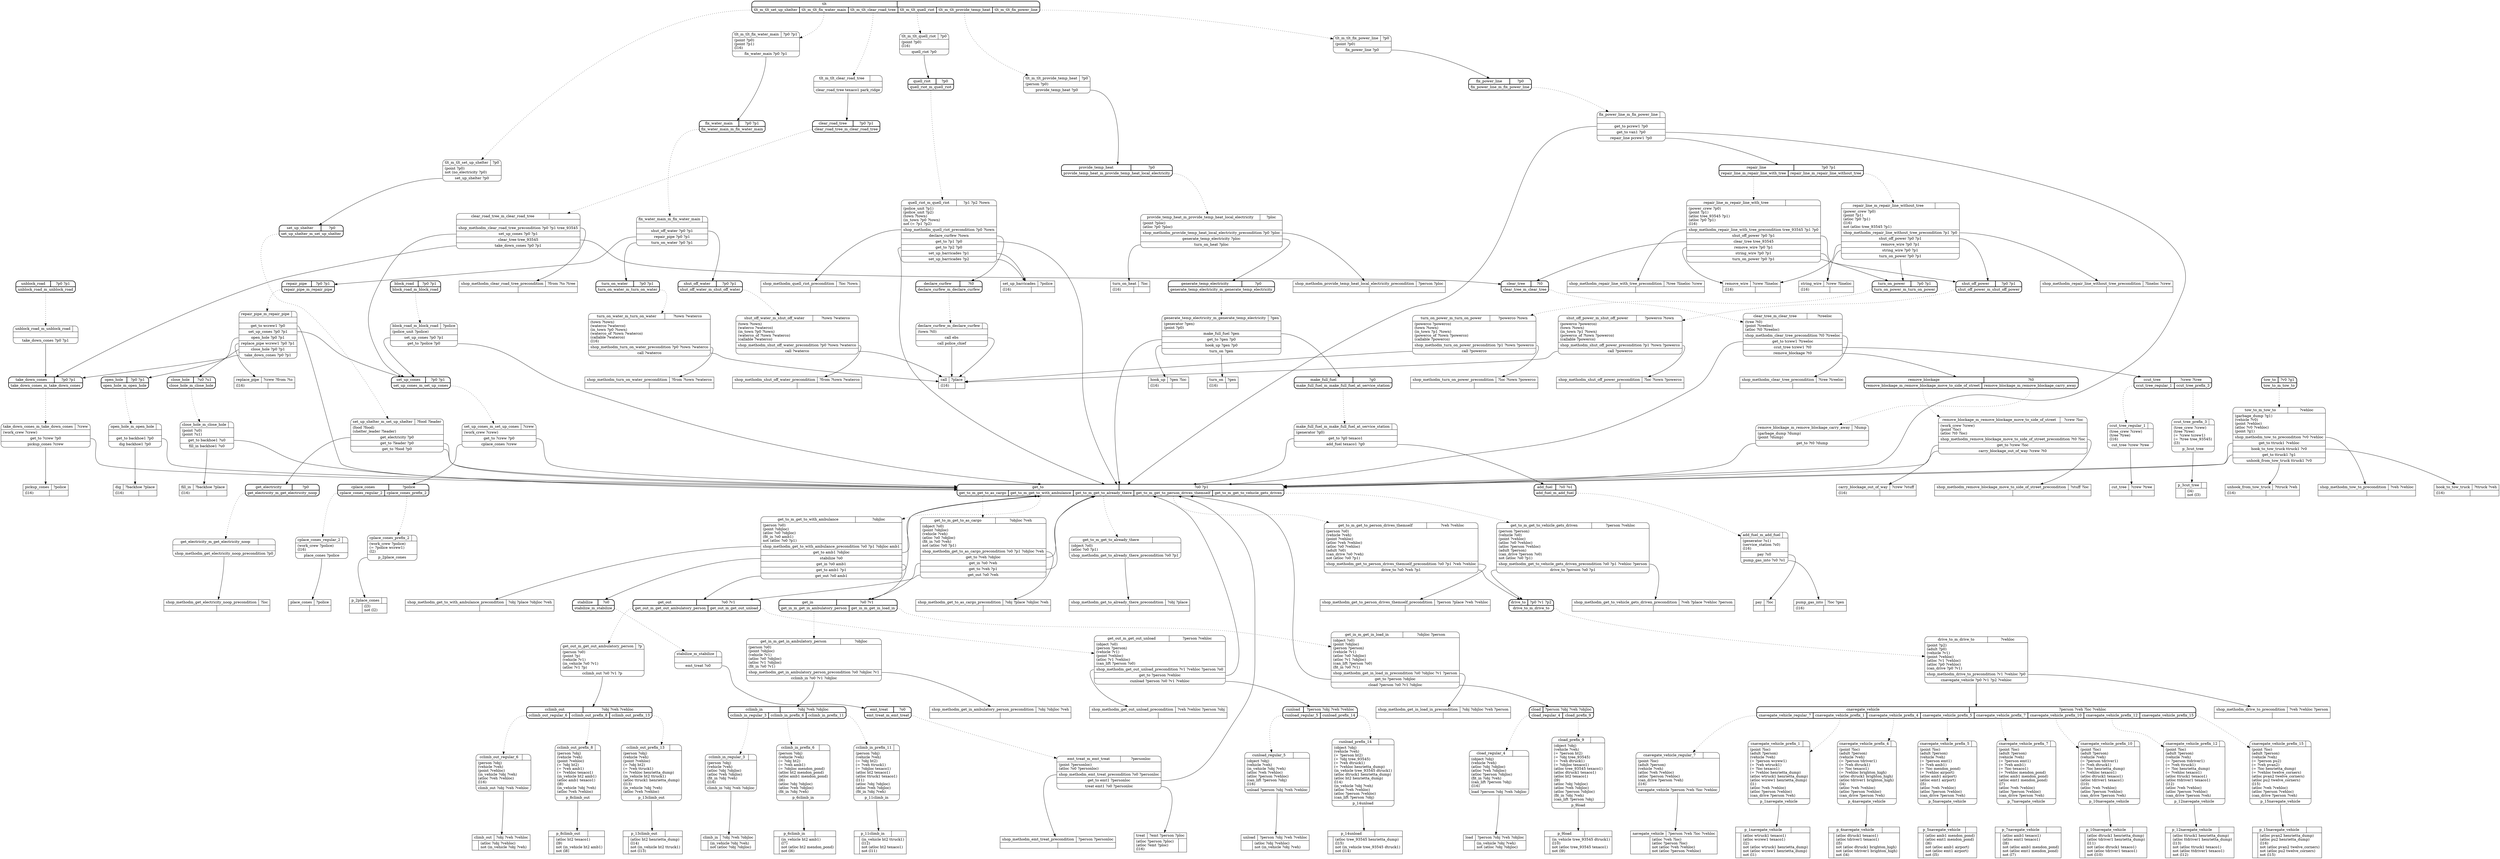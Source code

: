 // Generated by Hype
digraph "somedomain" {
  nodesep=1
  ranksep=1
  // Operators
  node [shape=record]
  "navegate_vehicle" [
    label="{{\N|?person ?veh ?loc ?vehloc}|{|(atloc ?veh ?loc)\l(atloc ?person ?loc)\lnot (atloc ?veh ?vehloc)\lnot (atloc ?person ?vehloc)\l}}"
  ]
  "climb_in" [
    label="{{\N|?obj ?veh ?objloc}|{|(in_vehicle ?obj ?veh)\lnot (atloc ?obj ?objloc)\l}}"
  ]
  "climb_out" [
    label="{{\N|?obj ?veh ?vehloc}|{|(atloc ?obj ?vehloc)\lnot (in_vehicle ?obj ?veh)\l}}"
  ]
  "load" [
    label="{{\N|?person ?obj ?veh ?objloc}|{|(in_vehicle ?obj ?veh)\lnot (atloc ?obj ?objloc)\l}}"
  ]
  "unload" [
    label="{{\N|?person ?obj ?veh ?vehloc}|{|(atloc ?obj ?vehloc)\lnot (in_vehicle ?obj ?veh)\l}}"
  ]
  "treat" [
    label="{{\N|?emt ?person ?ploc}|{(atloc ?person ?ploc)\l(atloc ?emt ?ploc)\l(l16)\l|}}"
  ]
  "call" [
    label="{{\N|?place}|{(l16)\l|}}"
  ]
  "remove_wire" [
    label="{{\N|?crew ?lineloc}|{(l16)\l|}}"
  ]
  "string_wire" [
    label="{{\N|?crew ?lineloc}|{(l16)\l|}}"
  ]
  "carry_blockage_out_of_way" [
    label="{{\N|?crew ?stuff}|{(l16)\l|}}"
  ]
  "cut_tree" [
    label="{{\N|?crew ?tree}|{|}}"
  ]
  "hook_up" [
    label="{{\N|?gen ?loc}|{(l16)\l|}}"
  ]
  "turn_on" [
    label="{{\N|?gen}|{(l16)\l|}}"
  ]
  "pay" [
    label="{{\N|?loc}|{|}}"
  ]
  "pump_gas_into" [
    label="{{\N|?loc ?gen}|{(l16)\l|}}"
  ]
  "turn_on_heat" [
    label="{{\N|?loc}|{(l16)\l|}}"
  ]
  "set_up_barricades" [
    label="{{\N|?police}|{(l16)\l|}}"
  ]
  "place_cones" [
    label="{{\N|?police}|{|}}"
  ]
  "pickup_cones" [
    label="{{\N|?police}|{(l16)\l|}}"
  ]
  "hook_to_tow_truck" [
    label="{{\N|?ttruck ?veh}|{(l16)\l|}}"
  ]
  "unhook_from_tow_truck" [
    label="{{\N|?ttruck ?veh}|{(l16)\l|}}"
  ]
  "dig" [
    label="{{\N|?backhoe ?place}|{(l16)\l|}}"
  ]
  "fill_in" [
    label="{{\N|?backhoe ?place}|{(l16)\l|}}"
  ]
  "replace_pipe" [
    label="{{\N|?crew ?from ?to}|{(l16)\l|}}"
  ]
  "p_1navegate_vehicle" [
    label="{{\N|}|{|(atloc wtruck1 texaco1)\l(atloc wcrew1 texaco1)\l(l2)\lnot (atloc wtruck1 henrietta_dump)\lnot (atloc wcrew1 henrietta_dump)\lnot (l1)\l}}"
  ]
  "p_2place_cones" [
    label="{{\N|}|{|(l3)\lnot (l2)\l}}"
  ]
  "p_3cut_tree" [
    label="{{\N|}|{|(l4)\lnot (l3)\l}}"
  ]
  "p_4navegate_vehicle" [
    label="{{\N|}|{|(atloc dtruck1 texaco1)\l(atloc tdriver1 texaco1)\l(l5)\lnot (atloc dtruck1 brighton_high)\lnot (atloc tdriver1 brighton_high)\lnot (l4)\l}}"
  ]
  "p_5navegate_vehicle" [
    label="{{\N|}|{|(atloc amb1 mendon_pond)\l(atloc emt1 mendon_pond)\l(l6)\lnot (atloc amb1 airport)\lnot (atloc emt1 airport)\lnot (l5)\l}}"
  ]
  "p_6climb_in" [
    label="{{\N|}|{|(in_vehicle ht2 amb1)\l(l7)\lnot (atloc ht2 mendon_pond)\lnot (l6)\l}}"
  ]
  "p_7navegate_vehicle" [
    label="{{\N|}|{|(atloc amb1 texaco1)\l(atloc emt1 texaco1)\l(l8)\lnot (atloc amb1 mendon_pond)\lnot (atloc emt1 mendon_pond)\lnot (l7)\l}}"
  ]
  "p_8climb_out" [
    label="{{\N|}|{|(atloc ht2 texaco1)\l(l9)\lnot (in_vehicle ht2 amb1)\lnot (l8)\l}}"
  ]
  "p_9load" [
    label="{{\N|}|{|(in_vehicle tree_93545 dtruck1)\l(l10)\lnot (atloc tree_93545 texaco1)\lnot (l9)\l}}"
  ]
  "p_10navegate_vehicle" [
    label="{{\N|}|{|(atloc dtruck1 henrietta_dump)\l(atloc tdriver1 henrietta_dump)\l(l11)\lnot (atloc dtruck1 texaco1)\lnot (atloc tdriver1 texaco1)\lnot (l10)\l}}"
  ]
  "p_11climb_in" [
    label="{{\N|}|{|(in_vehicle ht2 ttruck1)\l(l12)\lnot (atloc ht2 texaco1)\lnot (l11)\l}}"
  ]
  "p_12navegate_vehicle" [
    label="{{\N|}|{|(atloc ttruck1 henrietta_dump)\l(atloc ttdriver1 henrietta_dump)\l(l13)\lnot (atloc ttruck1 texaco1)\lnot (atloc ttdriver1 texaco1)\lnot (l12)\l}}"
  ]
  "p_13climb_out" [
    label="{{\N|}|{|(atloc ht2 henrietta_dump)\l(l14)\lnot (in_vehicle ht2 ttruck1)\lnot (l13)\l}}"
  ]
  "p_14unload" [
    label="{{\N|}|{|(atloc tree_93545 henrietta_dump)\l(l15)\lnot (in_vehicle tree_93545 dtruck1)\lnot (l14)\l}}"
  ]
  "p_15navegate_vehicle" [
    label="{{\N|}|{|(atloc pvan2 henrietta_dump)\l(atloc pu2 henrietta_dump)\l(l16)\lnot (atloc pvan2 twelve_corners)\lnot (atloc pu2 twelve_corners)\lnot (l15)\l}}"
  ]
  "shop_methodm_clear_road_tree_precondition" [
    label="{{\N|?from ?to ?tree}|{|}}"
  ]
  "shop_methodm_quell_riot_precondition" [
    label="{{\N|?loc ?town}|{|}}"
  ]
  "shop_methodm_provide_temp_heat_local_electricity_precondition" [
    label="{{\N|?person ?ploc}|{|}}"
  ]
  "shop_methodm_get_electricity_noop_precondition" [
    label="{{\N|?loc}|{|}}"
  ]
  "shop_methodm_tow_to_precondition" [
    label="{{\N|?veh ?vehloc}|{|}}"
  ]
  "shop_methodm_clear_tree_precondition" [
    label="{{\N|?tree ?treeloc}|{|}}"
  ]
  "shop_methodm_remove_blockage_move_to_side_of_street_precondition" [
    label="{{\N|?stuff ?loc}|{|}}"
  ]
  "shop_methodm_repair_line_with_tree_precondition" [
    label="{{\N|?tree ?lineloc ?crew}|{|}}"
  ]
  "shop_methodm_repair_line_without_tree_precondition" [
    label="{{\N|?lineloc ?crew}|{|}}"
  ]
  "shop_methodm_shut_off_power_precondition" [
    label="{{\N|?loc ?town ?powerco}|{|}}"
  ]
  "shop_methodm_turn_on_power_precondition" [
    label="{{\N|?loc ?town ?powerco}|{|}}"
  ]
  "shop_methodm_shut_off_water_precondition" [
    label="{{\N|?from ?town ?waterco}|{|}}"
  ]
  "shop_methodm_turn_on_water_precondition" [
    label="{{\N|?from ?town ?waterco}|{|}}"
  ]
  "shop_methodm_emt_treat_precondition" [
    label="{{\N|?person ?personloc}|{|}}"
  ]
  "shop_methodm_get_to_already_there_precondition" [
    label="{{\N|?obj ?place}|{|}}"
  ]
  "shop_methodm_get_to_person_drives_themself_precondition" [
    label="{{\N|?person ?place ?veh ?vehloc}|{|}}"
  ]
  "shop_methodm_get_to_vehicle_gets_driven_precondition" [
    label="{{\N|?veh ?place ?vehloc ?person}|{|}}"
  ]
  "shop_methodm_get_to_as_cargo_precondition" [
    label="{{\N|?obj ?place ?objloc ?veh}|{|}}"
  ]
  "shop_methodm_get_to_with_ambulance_precondition" [
    label="{{\N|?obj ?place ?objloc ?veh}|{|}}"
  ]
  "shop_methodm_drive_to_precondition" [
    label="{{\N|?veh ?vehloc ?person}|{|}}"
  ]
  "shop_methodm_get_in_ambulatory_person_precondition" [
    label="{{\N|?obj ?objloc ?veh}|{|}}"
  ]
  "shop_methodm_get_in_load_in_precondition" [
    label="{{\N|?obj ?objloc ?veh ?person}|{|}}"
  ]
  "shop_methodm_get_out_unload_precondition" [
    label="{{\N|?veh ?vehloc ?person ?obj}|{|}}"
  ]
  // Methods
  node [shape=Mrecord]
  "tlt" [
    style=bold
    label="{{\N|}|{<0>tlt_m_tlt_set_up_shelter|<1>tlt_m_tlt_fix_water_main|<2>tlt_m_tlt_clear_road_tree|<3>tlt_m_tlt_quell_riot|<4>tlt_m_tlt_provide_temp_heat|<5>tlt_m_tlt_fix_power_line}}"
  ]
  "tlt_m_tlt_set_up_shelter" [
    label="{{\N|?p0}|(point ?p0)\lnot (no_electricity ?p0)\l|<0>set_up_shelter ?p0}"
  ]
  "tlt":0 -> "tlt_m_tlt_set_up_shelter" [style=dotted]
  "tlt_m_tlt_set_up_shelter":0 -> "set_up_shelter"
  "tlt_m_tlt_fix_water_main" [
    label="{{\N|?p0 ?p1}|(point ?p0)\l(point ?p1)\l(l16)\l|<0>fix_water_main ?p0 ?p1}"
  ]
  "tlt":1 -> "tlt_m_tlt_fix_water_main" [style=dotted]
  "tlt_m_tlt_fix_water_main":0 -> "fix_water_main"
  "tlt_m_tlt_clear_road_tree" [
    label="{{\N|}||<0>clear_road_tree texaco1 park_ridge}"
  ]
  "tlt":2 -> "tlt_m_tlt_clear_road_tree" [style=dotted]
  "tlt_m_tlt_clear_road_tree":0 -> "clear_road_tree"
  "tlt_m_tlt_quell_riot" [
    label="{{\N|?p0}|(point ?p0)\l(l16)\l|<0>quell_riot ?p0}"
  ]
  "tlt":3 -> "tlt_m_tlt_quell_riot" [style=dotted]
  "tlt_m_tlt_quell_riot":0 -> "quell_riot"
  "tlt_m_tlt_provide_temp_heat" [
    label="{{\N|?p0}|(person ?p0)\l|<0>provide_temp_heat ?p0}"
  ]
  "tlt":4 -> "tlt_m_tlt_provide_temp_heat" [style=dotted]
  "tlt_m_tlt_provide_temp_heat":0 -> "provide_temp_heat"
  "tlt_m_tlt_fix_power_line" [
    label="{{\N|?p0}|(point ?p0)\l|<0>fix_power_line ?p0}"
  ]
  "tlt":5 -> "tlt_m_tlt_fix_power_line" [style=dotted]
  "tlt_m_tlt_fix_power_line":0 -> "fix_power_line"
  "set_up_shelter" [
    style=bold
    label="{{\N|?p0}|{<0>set_up_shelter_m_set_up_shelter}}"
  ]
  "set_up_shelter_m_set_up_shelter" [
    label="{{\N|?food ?leader}|(food ?food)\l(shelter_leader ?leader)\l|<0>get_electricity ?p0|<1>get_to ?leader ?p0|<2>get_to ?food ?p0}"
  ]
  "set_up_shelter":0 -> "set_up_shelter_m_set_up_shelter" [style=dotted]
  "set_up_shelter_m_set_up_shelter":0 -> "get_electricity"
  "set_up_shelter_m_set_up_shelter":1 -> "get_to"
  "set_up_shelter_m_set_up_shelter":2 -> "get_to"
  "fix_water_main" [
    style=bold
    label="{{\N|?p0 ?p1}|{<0>fix_water_main_m_fix_water_main}}"
  ]
  "fix_water_main_m_fix_water_main" [
    label="{{\N|}||<0>shut_off_water ?p0 ?p1|<1>repair_pipe ?p0 ?p1|<2>turn_on_water ?p0 ?p1}"
  ]
  "fix_water_main":0 -> "fix_water_main_m_fix_water_main" [style=dotted]
  "fix_water_main_m_fix_water_main":0 -> "shut_off_water"
  "fix_water_main_m_fix_water_main":1 -> "repair_pipe"
  "fix_water_main_m_fix_water_main":2 -> "turn_on_water"
  "clear_road_tree" [
    style=bold
    label="{{\N|?p0 ?p1}|{<0>clear_road_tree_m_clear_road_tree}}"
  ]
  "clear_road_tree_m_clear_road_tree" [
    label="{{\N|}||<0>shop_methodm_clear_road_tree_precondition ?p0 ?p1 tree_93545|<1>set_up_cones ?p0 ?p1|<2>clear_tree tree_93545|<3>take_down_cones ?p0 ?p1}"
  ]
  "clear_road_tree":0 -> "clear_road_tree_m_clear_road_tree" [style=dotted]
  "clear_road_tree_m_clear_road_tree":0 -> "shop_methodm_clear_road_tree_precondition"
  "clear_road_tree_m_clear_road_tree":1 -> "set_up_cones"
  "clear_road_tree_m_clear_road_tree":2 -> "clear_tree"
  "clear_road_tree_m_clear_road_tree":3 -> "take_down_cones"
  "quell_riot" [
    style=bold
    label="{{\N|?p0}|{<0>quell_riot_m_quell_riot}}"
  ]
  "quell_riot_m_quell_riot" [
    label="{{\N|?p1 ?p2 ?town}|(police_unit ?p1)\l(police_unit ?p2)\l(town ?town)\l(in_town ?p0 ?town)\lnot (= ?p1 ?p2)\l|<0>shop_methodm_quell_riot_precondition ?p0 ?town|<1>declare_curfew ?town|<2>get_to ?p1 ?p0|<3>get_to ?p2 ?p0|<4>set_up_barricades ?p1|<5>set_up_barricades ?p2}"
  ]
  "quell_riot":0 -> "quell_riot_m_quell_riot" [style=dotted]
  "quell_riot_m_quell_riot":0 -> "shop_methodm_quell_riot_precondition"
  "quell_riot_m_quell_riot":1 -> "declare_curfew"
  "quell_riot_m_quell_riot":2 -> "get_to"
  "quell_riot_m_quell_riot":3 -> "get_to"
  "quell_riot_m_quell_riot":4 -> "set_up_barricades"
  "quell_riot_m_quell_riot":5 -> "set_up_barricades"
  "provide_temp_heat" [
    style=bold
    label="{{\N|?p0}|{<0>provide_temp_heat_m_provide_temp_heat_local_electricity}}"
  ]
  "provide_temp_heat_m_provide_temp_heat_local_electricity" [
    label="{{\N|?ploc}|(point ?ploc)\l(atloc ?p0 ?ploc)\l|<0>shop_methodm_provide_temp_heat_local_electricity_precondition ?p0 ?ploc|<1>generate_temp_electricity ?ploc|<2>turn_on_heat ?ploc}"
  ]
  "provide_temp_heat":0 -> "provide_temp_heat_m_provide_temp_heat_local_electricity" [style=dotted]
  "provide_temp_heat_m_provide_temp_heat_local_electricity":0 -> "shop_methodm_provide_temp_heat_local_electricity_precondition"
  "provide_temp_heat_m_provide_temp_heat_local_electricity":1 -> "generate_temp_electricity"
  "provide_temp_heat_m_provide_temp_heat_local_electricity":2 -> "turn_on_heat"
  "fix_power_line" [
    style=bold
    label="{{\N|?p0}|{<0>fix_power_line_m_fix_power_line}}"
  ]
  "fix_power_line_m_fix_power_line" [
    label="{{\N|}||<0>get_to pcrew1 ?p0|<1>get_to van1 ?p0|<2>repair_line pcrew1 ?p0}"
  ]
  "fix_power_line":0 -> "fix_power_line_m_fix_power_line" [style=dotted]
  "fix_power_line_m_fix_power_line":0 -> "get_to"
  "fix_power_line_m_fix_power_line":1 -> "get_to"
  "fix_power_line_m_fix_power_line":2 -> "repair_line"
  "turn_on_power" [
    style=bold
    label="{{\N|?p0 ?p1}|{<0>turn_on_power_m_turn_on_power}}"
  ]
  "turn_on_power_m_turn_on_power" [
    label="{{\N|?powerco ?town}|(powerco ?powerco)\l(town ?town)\l(in_town ?p1 ?town)\l(powerco_of ?town ?powerco)\l(callable ?powerco)\l|<0>shop_methodm_turn_on_power_precondition ?p1 ?town ?powerco|<1>call ?powerco}"
  ]
  "turn_on_power":0 -> "turn_on_power_m_turn_on_power" [style=dotted]
  "turn_on_power_m_turn_on_power":0 -> "shop_methodm_turn_on_power_precondition"
  "turn_on_power_m_turn_on_power":1 -> "call"
  "clear_tree" [
    style=bold
    label="{{\N|?t0}|{<0>clear_tree_m_clear_tree}}"
  ]
  "clear_tree_m_clear_tree" [
    label="{{\N|?treeloc}|(tree ?t0)\l(point ?treeloc)\l(atloc ?t0 ?treeloc)\l|<0>shop_methodm_clear_tree_precondition ?t0 ?treeloc|<1>get_to tcrew1 ?treeloc|<2>ccut_tree tcrew1 ?t0|<3>remove_blockage ?t0}"
  ]
  "clear_tree":0 -> "clear_tree_m_clear_tree" [style=dotted]
  "clear_tree_m_clear_tree":0 -> "shop_methodm_clear_tree_precondition"
  "clear_tree_m_clear_tree":1 -> "get_to"
  "clear_tree_m_clear_tree":2 -> "ccut_tree"
  "clear_tree_m_clear_tree":3 -> "remove_blockage"
  "close_hole" [
    style=bold
    label="{{\N|?u0 ?u1}|{<0>close_hole_m_close_hole}}"
  ]
  "close_hole_m_close_hole" [
    label="{{\N|}|(point ?u0)\l(point ?u1)\l|<0>get_to backhoe1 ?u0|<1>fill_in backhoe1 ?u0}"
  ]
  "close_hole":0 -> "close_hole_m_close_hole" [style=dotted]
  "close_hole_m_close_hole":0 -> "get_to"
  "close_hole_m_close_hole":1 -> "fill_in"
  "set_up_cones" [
    style=bold
    label="{{\N|?p0 ?p1}|{<0>set_up_cones_m_set_up_cones}}"
  ]
  "set_up_cones_m_set_up_cones" [
    label="{{\N|?crew}|(work_crew ?crew)\l|<0>get_to ?crew ?p0|<1>cplace_cones ?crew}"
  ]
  "set_up_cones":0 -> "set_up_cones_m_set_up_cones" [style=dotted]
  "set_up_cones_m_set_up_cones":0 -> "get_to"
  "set_up_cones_m_set_up_cones":1 -> "cplace_cones"
  "get_in" [
    style=bold
    label="{{\N|?o0 ?v1}|{<0>get_in_m_get_in_ambulatory_person|<1>get_in_m_get_in_load_in}}"
  ]
  "get_in_m_get_in_ambulatory_person" [
    label="{{\N|?objloc}|(person ?o0)\l(point ?objloc)\l(vehicle ?v1)\l(atloc ?o0 ?objloc)\l(atloc ?v1 ?objloc)\l(fit_in ?o0 ?v1)\l|<0>shop_methodm_get_in_ambulatory_person_precondition ?o0 ?objloc ?v1|<1>cclimb_in ?o0 ?v1 ?objloc}"
  ]
  "get_in":0 -> "get_in_m_get_in_ambulatory_person" [style=dotted]
  "get_in_m_get_in_ambulatory_person":0 -> "shop_methodm_get_in_ambulatory_person_precondition"
  "get_in_m_get_in_ambulatory_person":1 -> "cclimb_in"
  "get_in_m_get_in_load_in" [
    label="{{\N|?objloc ?person}|(object ?o0)\l(point ?objloc)\l(person ?person)\l(vehicle ?v1)\l(atloc ?o0 ?objloc)\l(atloc ?v1 ?objloc)\l(can_lift ?person ?o0)\l(fit_in ?o0 ?v1)\l|<0>shop_methodm_get_in_load_in_precondition ?o0 ?objloc ?v1 ?person|<1>get_to ?person ?objloc|<2>cload ?person ?o0 ?v1 ?objloc}"
  ]
  "get_in":1 -> "get_in_m_get_in_load_in" [style=dotted]
  "get_in_m_get_in_load_in":0 -> "shop_methodm_get_in_load_in_precondition"
  "get_in_m_get_in_load_in":1 -> "get_to"
  "get_in_m_get_in_load_in":2 -> "cload"
  "get_to" [
    style=bold
    label="{{\N|?o0 ?p1}|{<0>get_to_m_get_to_as_cargo|<1>get_to_m_get_to_with_ambulance|<2>get_to_m_get_to_already_there|<3>get_to_m_get_to_person_drives_themself|<4>get_to_m_get_to_vehicle_gets_driven}}"
  ]
  "get_to_m_get_to_as_cargo" [
    label="{{\N|?objloc ?veh}|(object ?o0)\l(point ?objloc)\l(vehicle ?veh)\l(atloc ?o0 ?objloc)\l(fit_in ?o0 ?veh)\lnot (atloc ?o0 ?p1)\l|<0>shop_methodm_get_to_as_cargo_precondition ?o0 ?p1 ?objloc ?veh|<1>get_to ?veh ?objloc|<2>get_in ?o0 ?veh|<3>get_to ?veh ?p1|<4>get_out ?o0 ?veh}"
  ]
  "get_to":0 -> "get_to_m_get_to_as_cargo" [style=dotted]
  "get_to_m_get_to_as_cargo":0 -> "shop_methodm_get_to_as_cargo_precondition"
  "get_to_m_get_to_as_cargo":1 -> "get_to"
  "get_to_m_get_to_as_cargo":2 -> "get_in"
  "get_to_m_get_to_as_cargo":3 -> "get_to"
  "get_to_m_get_to_as_cargo":4 -> "get_out"
  "get_to_m_get_to_with_ambulance" [
    label="{{\N|?objloc}|(person ?o0)\l(point ?objloc)\l(atloc ?o0 ?objloc)\l(fit_in ?o0 amb1)\lnot (atloc ?o0 ?p1)\l|<0>shop_methodm_get_to_with_ambulance_precondition ?o0 ?p1 ?objloc amb1|<1>get_to amb1 ?objloc|<2>stabilize ?o0|<3>get_in ?o0 amb1|<4>get_to amb1 ?p1|<5>get_out ?o0 amb1}"
  ]
  "get_to":1 -> "get_to_m_get_to_with_ambulance" [style=dotted]
  "get_to_m_get_to_with_ambulance":0 -> "shop_methodm_get_to_with_ambulance_precondition"
  "get_to_m_get_to_with_ambulance":1 -> "get_to"
  "get_to_m_get_to_with_ambulance":2 -> "stabilize"
  "get_to_m_get_to_with_ambulance":3 -> "get_in"
  "get_to_m_get_to_with_ambulance":4 -> "get_to"
  "get_to_m_get_to_with_ambulance":5 -> "get_out"
  "get_to_m_get_to_already_there" [
    label="{{\N|}|(object ?o0)\l(atloc ?o0 ?p1)\l|<0>shop_methodm_get_to_already_there_precondition ?o0 ?p1}"
  ]
  "get_to":2 -> "get_to_m_get_to_already_there" [style=dotted]
  "get_to_m_get_to_already_there":0 -> "shop_methodm_get_to_already_there_precondition"
  "get_to_m_get_to_person_drives_themself" [
    label="{{\N|?veh ?vehloc}|(person ?o0)\l(vehicle ?veh)\l(point ?vehloc)\l(atloc ?veh ?vehloc)\l(atloc ?o0 ?vehloc)\l(adult ?o0)\l(can_drive ?o0 ?veh)\lnot (atloc ?o0 ?p1)\l|<0>shop_methodm_get_to_person_drives_themself_precondition ?o0 ?p1 ?veh ?vehloc|<1>drive_to ?o0 ?veh ?p1}"
  ]
  "get_to":3 -> "get_to_m_get_to_person_drives_themself" [style=dotted]
  "get_to_m_get_to_person_drives_themself":0 -> "shop_methodm_get_to_person_drives_themself_precondition"
  "get_to_m_get_to_person_drives_themself":1 -> "drive_to"
  "get_to_m_get_to_vehicle_gets_driven" [
    label="{{\N|?person ?vehloc}|(person ?person)\l(vehicle ?o0)\l(point ?vehloc)\l(atloc ?o0 ?vehloc)\l(atloc ?person ?vehloc)\l(adult ?person)\l(can_drive ?person ?o0)\lnot (atloc ?o0 ?p1)\l|<0>shop_methodm_get_to_vehicle_gets_driven_precondition ?o0 ?p1 ?vehloc ?person|<1>drive_to ?person ?o0 ?p1}"
  ]
  "get_to":4 -> "get_to_m_get_to_vehicle_gets_driven" [style=dotted]
  "get_to_m_get_to_vehicle_gets_driven":0 -> "shop_methodm_get_to_vehicle_gets_driven_precondition"
  "get_to_m_get_to_vehicle_gets_driven":1 -> "drive_to"
  "remove_blockage" [
    style=bold
    label="{{\N|?t0}|{<0>remove_blockage_m_remove_blockage_move_to_side_of_street|<1>remove_blockage_m_remove_blockage_carry_away}}"
  ]
  "remove_blockage_m_remove_blockage_move_to_side_of_street" [
    label="{{\N|?crew ?loc}|(work_crew ?crew)\l(point ?loc)\l(atloc ?t0 ?loc)\l|<0>shop_methodm_remove_blockage_move_to_side_of_street_precondition ?t0 ?loc|<1>get_to ?crew ?loc|<2>carry_blockage_out_of_way ?crew ?t0}"
  ]
  "remove_blockage":0 -> "remove_blockage_m_remove_blockage_move_to_side_of_street" [style=dotted]
  "remove_blockage_m_remove_blockage_move_to_side_of_street":0 -> "shop_methodm_remove_blockage_move_to_side_of_street_precondition"
  "remove_blockage_m_remove_blockage_move_to_side_of_street":1 -> "get_to"
  "remove_blockage_m_remove_blockage_move_to_side_of_street":2 -> "carry_blockage_out_of_way"
  "remove_blockage_m_remove_blockage_carry_away" [
    label="{{\N|?dump}|(garbage_dump ?dump)\l(point ?dump)\l|<0>get_to ?t0 ?dump}"
  ]
  "remove_blockage":1 -> "remove_blockage_m_remove_blockage_carry_away" [style=dotted]
  "remove_blockage_m_remove_blockage_carry_away":0 -> "get_to"
  "block_road" [
    style=bold
    label="{{\N|?p0 ?p1}|{<0>block_road_m_block_road}}"
  ]
  "block_road_m_block_road" [
    label="{{\N|?police}|(police_unit ?police)\l|<0>set_up_cones ?p0 ?p1|<1>get_to ?police ?p0}"
  ]
  "block_road":0 -> "block_road_m_block_road" [style=dotted]
  "block_road_m_block_road":0 -> "set_up_cones"
  "block_road_m_block_road":1 -> "get_to"
  "take_down_cones" [
    style=bold
    label="{{\N|?p0 ?p1}|{<0>take_down_cones_m_take_down_cones}}"
  ]
  "take_down_cones_m_take_down_cones" [
    label="{{\N|?crew}|(work_crew ?crew)\l|<0>get_to ?crew ?p0|<1>pickup_cones ?crew}"
  ]
  "take_down_cones":0 -> "take_down_cones_m_take_down_cones" [style=dotted]
  "take_down_cones_m_take_down_cones":0 -> "get_to"
  "take_down_cones_m_take_down_cones":1 -> "pickup_cones"
  "shut_off_power" [
    style=bold
    label="{{\N|?p0 ?p1}|{<0>shut_off_power_m_shut_off_power}}"
  ]
  "shut_off_power_m_shut_off_power" [
    label="{{\N|?powerco ?town}|(powerco ?powerco)\l(town ?town)\l(in_town ?p1 ?town)\l(powerco_of ?town ?powerco)\l(callable ?powerco)\l|<0>shop_methodm_shut_off_power_precondition ?p1 ?town ?powerco|<1>call ?powerco}"
  ]
  "shut_off_power":0 -> "shut_off_power_m_shut_off_power" [style=dotted]
  "shut_off_power_m_shut_off_power":0 -> "shop_methodm_shut_off_power_precondition"
  "shut_off_power_m_shut_off_power":1 -> "call"
  "open_hole" [
    style=bold
    label="{{\N|?p0 ?p1}|{<0>open_hole_m_open_hole}}"
  ]
  "open_hole_m_open_hole" [
    label="{{\N|}||<0>get_to backhoe1 ?p0|<1>dig backhoe1 ?p0}"
  ]
  "open_hole":0 -> "open_hole_m_open_hole" [style=dotted]
  "open_hole_m_open_hole":0 -> "get_to"
  "open_hole_m_open_hole":1 -> "dig"
  "declare_curfew" [
    style=bold
    label="{{\N|?t0}|{<0>declare_curfew_m_declare_curfew}}"
  ]
  "declare_curfew_m_declare_curfew" [
    label="{{\N|}|(town ?t0)\l|<0>call ebs|<1>call police_chief}"
  ]
  "declare_curfew":0 -> "declare_curfew_m_declare_curfew" [style=dotted]
  "declare_curfew_m_declare_curfew":0 -> "call"
  "declare_curfew_m_declare_curfew":1 -> "call"
  "turn_on_water" [
    style=bold
    label="{{\N|?p0 ?p1}|{<0>turn_on_water_m_turn_on_water}}"
  ]
  "turn_on_water_m_turn_on_water" [
    label="{{\N|?town ?waterco}|(town ?town)\l(waterco ?waterco)\l(in_town ?p0 ?town)\l(waterco_of ?town ?waterco)\l(callable ?waterco)\l(l16)\l|<0>shop_methodm_turn_on_water_precondition ?p0 ?town ?waterco|<1>call ?waterco}"
  ]
  "turn_on_water":0 -> "turn_on_water_m_turn_on_water" [style=dotted]
  "turn_on_water_m_turn_on_water":0 -> "shop_methodm_turn_on_water_precondition"
  "turn_on_water_m_turn_on_water":1 -> "call"
  "shut_off_water" [
    style=bold
    label="{{\N|?p0 ?p1}|{<0>shut_off_water_m_shut_off_water}}"
  ]
  "shut_off_water_m_shut_off_water" [
    label="{{\N|?town ?waterco}|(town ?town)\l(waterco ?waterco)\l(in_town ?p0 ?town)\l(waterco_of ?town ?waterco)\l(callable ?waterco)\l|<0>shop_methodm_shut_off_water_precondition ?p0 ?town ?waterco|<1>call ?waterco}"
  ]
  "shut_off_water":0 -> "shut_off_water_m_shut_off_water" [style=dotted]
  "shut_off_water_m_shut_off_water":0 -> "shop_methodm_shut_off_water_precondition"
  "shut_off_water_m_shut_off_water":1 -> "call"
  "drive_to" [
    style=bold
    label="{{\N|?p0 ?v1 ?p2}|{<0>drive_to_m_drive_to}}"
  ]
  "drive_to_m_drive_to" [
    label="{{\N|?vehloc}|(point ?p2)\l(adult ?p0)\l(vehicle ?v1)\l(point ?vehloc)\l(atloc ?v1 ?vehloc)\l(atloc ?p0 ?vehloc)\l(can_drive ?p0 ?v1)\l|<0>shop_methodm_drive_to_precondition ?v1 ?vehloc ?p0|<1>cnavegate_vehicle ?p0 ?v1 ?p2 ?vehloc}"
  ]
  "drive_to":0 -> "drive_to_m_drive_to" [style=dotted]
  "drive_to_m_drive_to":0 -> "shop_methodm_drive_to_precondition"
  "drive_to_m_drive_to":1 -> "cnavegate_vehicle"
  "stabilize" [
    style=bold
    label="{{\N|?o0}|{<0>stabilize_m_stabilize}}"
  ]
  "stabilize_m_stabilize" [
    label="{{\N|}||<0>emt_treat ?o0}"
  ]
  "stabilize":0 -> "stabilize_m_stabilize" [style=dotted]
  "stabilize_m_stabilize":0 -> "emt_treat"
  "unblock_road" [
    style=bold
    label="{{\N|?p0 ?p1}|{<0>unblock_road_m_unblock_road}}"
  ]
  "unblock_road_m_unblock_road" [
    label="{{\N|}||<0>take_down_cones ?p0 ?p1}"
  ]
  "unblock_road":0 -> "unblock_road_m_unblock_road" [style=dotted]
  "unblock_road_m_unblock_road":0 -> "take_down_cones"
  "tow_to" [
    style=bold
    label="{{\N|?v0 ?g1}|{<0>tow_to_m_tow_to}}"
  ]
  "tow_to_m_tow_to" [
    label="{{\N|?vehloc}|(garbage_dump ?g1)\l(vehicle ?v0)\l(point ?vehloc)\l(atloc ?v0 ?vehloc)\l(point ?g1)\l|<0>shop_methodm_tow_to_precondition ?v0 ?vehloc|<1>get_to ttruck1 ?vehloc|<2>hook_to_tow_truck ttruck1 ?v0|<3>get_to ttruck1 ?g1|<4>unhook_from_tow_truck ttruck1 ?v0}"
  ]
  "tow_to":0 -> "tow_to_m_tow_to" [style=dotted]
  "tow_to_m_tow_to":0 -> "shop_methodm_tow_to_precondition"
  "tow_to_m_tow_to":1 -> "get_to"
  "tow_to_m_tow_to":2 -> "hook_to_tow_truck"
  "tow_to_m_tow_to":3 -> "get_to"
  "tow_to_m_tow_to":4 -> "unhook_from_tow_truck"
  "repair_line" [
    style=bold
    label="{{\N|?p0 ?p1}|{<0>repair_line_m_repair_line_with_tree|<1>repair_line_m_repair_line_without_tree}}"
  ]
  "repair_line_m_repair_line_with_tree" [
    label="{{\N|}|(power_crew ?p0)\l(point ?p1)\l(atloc tree_93545 ?p1)\l(atloc ?p0 ?p1)\l(l16)\l|<0>shop_methodm_repair_line_with_tree_precondition tree_93545 ?p1 ?p0|<1>shut_off_power ?p0 ?p1|<2>clear_tree tree_93545|<3>remove_wire ?p0 ?p1|<4>string_wire ?p0 ?p1|<5>turn_on_power ?p0 ?p1}"
  ]
  "repair_line":0 -> "repair_line_m_repair_line_with_tree" [style=dotted]
  "repair_line_m_repair_line_with_tree":0 -> "shop_methodm_repair_line_with_tree_precondition"
  "repair_line_m_repair_line_with_tree":1 -> "shut_off_power"
  "repair_line_m_repair_line_with_tree":2 -> "clear_tree"
  "repair_line_m_repair_line_with_tree":3 -> "remove_wire"
  "repair_line_m_repair_line_with_tree":4 -> "string_wire"
  "repair_line_m_repair_line_with_tree":5 -> "turn_on_power"
  "repair_line_m_repair_line_without_tree" [
    label="{{\N|}|(power_crew ?p0)\l(point ?p1)\l(atloc ?p0 ?p1)\l(l16)\lnot (atloc tree_93545 ?p1)\l|<0>shop_methodm_repair_line_without_tree_precondition ?p1 ?p0|<1>shut_off_power ?p0 ?p1|<2>remove_wire ?p0 ?p1|<3>string_wire ?p0 ?p1|<4>turn_on_power ?p0 ?p1}"
  ]
  "repair_line":1 -> "repair_line_m_repair_line_without_tree" [style=dotted]
  "repair_line_m_repair_line_without_tree":0 -> "shop_methodm_repair_line_without_tree_precondition"
  "repair_line_m_repair_line_without_tree":1 -> "shut_off_power"
  "repair_line_m_repair_line_without_tree":2 -> "remove_wire"
  "repair_line_m_repair_line_without_tree":3 -> "string_wire"
  "repair_line_m_repair_line_without_tree":4 -> "turn_on_power"
  "add_fuel" [
    style=bold
    label="{{\N|?s0 ?o1}|{<0>add_fuel_m_add_fuel}}"
  ]
  "add_fuel_m_add_fuel" [
    label="{{\N|}|(generator ?o1)\l(service_station ?s0)\l(l16)\l|<0>pay ?s0|<1>pump_gas_into ?s0 ?o1}"
  ]
  "add_fuel":0 -> "add_fuel_m_add_fuel" [style=dotted]
  "add_fuel_m_add_fuel":0 -> "pay"
  "add_fuel_m_add_fuel":1 -> "pump_gas_into"
  "get_out" [
    style=bold
    label="{{\N|?o0 ?v1}|{<0>get_out_m_get_out_ambulatory_person|<1>get_out_m_get_out_unload}}"
  ]
  "get_out_m_get_out_ambulatory_person" [
    label="{{\N|?p}|(person ?o0)\l(point ?p)\l(vehicle ?v1)\l(in_vehicle ?o0 ?v1)\l(atloc ?v1 ?p)\l|<0>cclimb_out ?o0 ?v1 ?p}"
  ]
  "get_out":0 -> "get_out_m_get_out_ambulatory_person" [style=dotted]
  "get_out_m_get_out_ambulatory_person":0 -> "cclimb_out"
  "get_out_m_get_out_unload" [
    label="{{\N|?person ?vehloc}|(object ?o0)\l(person ?person)\l(vehicle ?v1)\l(point ?vehloc)\l(atloc ?v1 ?vehloc)\l(can_lift ?person ?o0)\l|<0>shop_methodm_get_out_unload_precondition ?v1 ?vehloc ?person ?o0|<1>get_to ?person ?vehloc|<2>cunload ?person ?o0 ?v1 ?vehloc}"
  ]
  "get_out":1 -> "get_out_m_get_out_unload" [style=dotted]
  "get_out_m_get_out_unload":0 -> "shop_methodm_get_out_unload_precondition"
  "get_out_m_get_out_unload":1 -> "get_to"
  "get_out_m_get_out_unload":2 -> "cunload"
  "repair_pipe" [
    style=bold
    label="{{\N|?p0 ?p1}|{<0>repair_pipe_m_repair_pipe}}"
  ]
  "repair_pipe_m_repair_pipe" [
    label="{{\N|}||<0>get_to wcrew1 ?p0|<1>set_up_cones ?p0 ?p1|<2>open_hole ?p0 ?p1|<3>replace_pipe wcrew1 ?p0 ?p1|<4>close_hole ?p0 ?p1|<5>take_down_cones ?p0 ?p1}"
  ]
  "repair_pipe":0 -> "repair_pipe_m_repair_pipe" [style=dotted]
  "repair_pipe_m_repair_pipe":0 -> "get_to"
  "repair_pipe_m_repair_pipe":1 -> "set_up_cones"
  "repair_pipe_m_repair_pipe":2 -> "open_hole"
  "repair_pipe_m_repair_pipe":3 -> "replace_pipe"
  "repair_pipe_m_repair_pipe":4 -> "close_hole"
  "repair_pipe_m_repair_pipe":5 -> "take_down_cones"
  "get_electricity" [
    style=bold
    label="{{\N|?p0}|{<0>get_electricity_m_get_electricity_noop}}"
  ]
  "get_electricity_m_get_electricity_noop" [
    label="{{\N|}||<0>shop_methodm_get_electricity_noop_precondition ?p0}"
  ]
  "get_electricity":0 -> "get_electricity_m_get_electricity_noop" [style=dotted]
  "get_electricity_m_get_electricity_noop":0 -> "shop_methodm_get_electricity_noop_precondition"
  "generate_temp_electricity" [
    style=bold
    label="{{\N|?p0}|{<0>generate_temp_electricity_m_generate_temp_electricity}}"
  ]
  "generate_temp_electricity_m_generate_temp_electricity" [
    label="{{\N|?gen}|(generator ?gen)\l(point ?p0)\l|<0>make_full_fuel ?gen|<1>get_to ?gen ?p0|<2>hook_up ?gen ?p0|<3>turn_on ?gen}"
  ]
  "generate_temp_electricity":0 -> "generate_temp_electricity_m_generate_temp_electricity" [style=dotted]
  "generate_temp_electricity_m_generate_temp_electricity":0 -> "make_full_fuel"
  "generate_temp_electricity_m_generate_temp_electricity":1 -> "get_to"
  "generate_temp_electricity_m_generate_temp_electricity":2 -> "hook_up"
  "generate_temp_electricity_m_generate_temp_electricity":3 -> "turn_on"
  "emt_treat" [
    style=bold
    label="{{\N|?o0}|{<0>emt_treat_m_emt_treat}}"
  ]
  "emt_treat_m_emt_treat" [
    label="{{\N|?personloc}|(point ?personloc)\l(atloc ?o0 ?personloc)\l|<0>shop_methodm_emt_treat_precondition ?o0 ?personloc|<1>get_to emt1 ?personloc|<2>treat emt1 ?o0 ?personloc}"
  ]
  "emt_treat":0 -> "emt_treat_m_emt_treat" [style=dotted]
  "emt_treat_m_emt_treat":0 -> "shop_methodm_emt_treat_precondition"
  "emt_treat_m_emt_treat":1 -> "get_to"
  "emt_treat_m_emt_treat":2 -> "treat"
  "make_full_fuel" [
    style=bold
    label="{{\N|?g0}|{<0>make_full_fuel_m_make_full_fuel_at_service_station}}"
  ]
  "make_full_fuel_m_make_full_fuel_at_service_station" [
    label="{{\N|}|(generator ?g0)\l|<0>get_to ?g0 texaco1|<1>add_fuel texaco1 ?g0}"
  ]
  "make_full_fuel":0 -> "make_full_fuel_m_make_full_fuel_at_service_station" [style=dotted]
  "make_full_fuel_m_make_full_fuel_at_service_station":0 -> "get_to"
  "make_full_fuel_m_make_full_fuel_at_service_station":1 -> "add_fuel"
  "cnavegate_vehicle" [
    style=bold
    label="{{\N|?person ?veh ?loc ?vehloc}|{<0>cnavegate_vehicle_regular_7|<1>cnavegate_vehicle_prefix_1|<2>cnavegate_vehicle_prefix_4|<3>cnavegate_vehicle_prefix_5|<4>cnavegate_vehicle_prefix_7|<5>cnavegate_vehicle_prefix_10|<6>cnavegate_vehicle_prefix_12|<7>cnavegate_vehicle_prefix_15}}"
  ]
  "cnavegate_vehicle_regular_7" [
    label="{{\N|}|(point ?loc)\l(adult ?person)\l(vehicle ?veh)\l(atloc ?veh ?vehloc)\l(atloc ?person ?vehloc)\l(can_drive ?person ?veh)\l(l16)\l|<0>navegate_vehicle ?person ?veh ?loc ?vehloc}"
  ]
  "cnavegate_vehicle":0 -> "cnavegate_vehicle_regular_7" [style=dotted]
  "cnavegate_vehicle_regular_7":0 -> "navegate_vehicle"
  "cnavegate_vehicle_prefix_1" [
    label="{{\N|}|(point ?loc)\l(adult ?person)\l(vehicle ?veh)\l(= ?person wcrew1)\l(= ?veh wtruck1)\l(= ?loc texaco1)\l(= ?vehloc henrietta_dump)\l(atloc wtruck1 henrietta_dump)\l(atloc wcrew1 henrietta_dump)\l(l1)\l(atloc ?veh ?vehloc)\l(atloc ?person ?vehloc)\l(can_drive ?person ?veh)\l|<0>p_1navegate_vehicle}"
  ]
  "cnavegate_vehicle":1 -> "cnavegate_vehicle_prefix_1" [style=dotted]
  "cnavegate_vehicle_prefix_1":0 -> "p_1navegate_vehicle"
  "cnavegate_vehicle_prefix_4" [
    label="{{\N|}|(point ?loc)\l(adult ?person)\l(vehicle ?veh)\l(= ?person tdriver1)\l(= ?veh dtruck1)\l(= ?loc texaco1)\l(= ?vehloc brighton_high)\l(atloc dtruck1 brighton_high)\l(atloc tdriver1 brighton_high)\l(l4)\l(atloc ?veh ?vehloc)\l(atloc ?person ?vehloc)\l(can_drive ?person ?veh)\l|<0>p_4navegate_vehicle}"
  ]
  "cnavegate_vehicle":2 -> "cnavegate_vehicle_prefix_4" [style=dotted]
  "cnavegate_vehicle_prefix_4":0 -> "p_4navegate_vehicle"
  "cnavegate_vehicle_prefix_5" [
    label="{{\N|}|(point ?loc)\l(adult ?person)\l(vehicle ?veh)\l(= ?person emt1)\l(= ?veh amb1)\l(= ?loc mendon_pond)\l(= ?vehloc airport)\l(atloc amb1 airport)\l(atloc emt1 airport)\l(l5)\l(atloc ?veh ?vehloc)\l(atloc ?person ?vehloc)\l(can_drive ?person ?veh)\l|<0>p_5navegate_vehicle}"
  ]
  "cnavegate_vehicle":3 -> "cnavegate_vehicle_prefix_5" [style=dotted]
  "cnavegate_vehicle_prefix_5":0 -> "p_5navegate_vehicle"
  "cnavegate_vehicle_prefix_7" [
    label="{{\N|}|(point ?loc)\l(adult ?person)\l(vehicle ?veh)\l(= ?person emt1)\l(= ?veh amb1)\l(= ?loc texaco1)\l(= ?vehloc mendon_pond)\l(atloc amb1 mendon_pond)\l(atloc emt1 mendon_pond)\l(l7)\l(atloc ?veh ?vehloc)\l(atloc ?person ?vehloc)\l(can_drive ?person ?veh)\l|<0>p_7navegate_vehicle}"
  ]
  "cnavegate_vehicle":4 -> "cnavegate_vehicle_prefix_7" [style=dotted]
  "cnavegate_vehicle_prefix_7":0 -> "p_7navegate_vehicle"
  "cnavegate_vehicle_prefix_10" [
    label="{{\N|}|(point ?loc)\l(adult ?person)\l(vehicle ?veh)\l(= ?person tdriver1)\l(= ?veh dtruck1)\l(= ?loc henrietta_dump)\l(= ?vehloc texaco1)\l(atloc dtruck1 texaco1)\l(atloc tdriver1 texaco1)\l(l10)\l(atloc ?veh ?vehloc)\l(atloc ?person ?vehloc)\l(can_drive ?person ?veh)\l|<0>p_10navegate_vehicle}"
  ]
  "cnavegate_vehicle":5 -> "cnavegate_vehicle_prefix_10" [style=dotted]
  "cnavegate_vehicle_prefix_10":0 -> "p_10navegate_vehicle"
  "cnavegate_vehicle_prefix_12" [
    label="{{\N|}|(point ?loc)\l(adult ?person)\l(vehicle ?veh)\l(= ?person ttdriver1)\l(= ?veh ttruck1)\l(= ?loc henrietta_dump)\l(= ?vehloc texaco1)\l(atloc ttruck1 texaco1)\l(atloc ttdriver1 texaco1)\l(l12)\l(atloc ?veh ?vehloc)\l(atloc ?person ?vehloc)\l(can_drive ?person ?veh)\l|<0>p_12navegate_vehicle}"
  ]
  "cnavegate_vehicle":6 -> "cnavegate_vehicle_prefix_12" [style=dotted]
  "cnavegate_vehicle_prefix_12":0 -> "p_12navegate_vehicle"
  "cnavegate_vehicle_prefix_15" [
    label="{{\N|}|(point ?loc)\l(adult ?person)\l(vehicle ?veh)\l(= ?person pu2)\l(= ?veh pvan2)\l(= ?loc henrietta_dump)\l(= ?vehloc twelve_corners)\l(atloc pvan2 twelve_corners)\l(atloc pu2 twelve_corners)\l(l15)\l(atloc ?veh ?vehloc)\l(atloc ?person ?vehloc)\l(can_drive ?person ?veh)\l|<0>p_15navegate_vehicle}"
  ]
  "cnavegate_vehicle":7 -> "cnavegate_vehicle_prefix_15" [style=dotted]
  "cnavegate_vehicle_prefix_15":0 -> "p_15navegate_vehicle"
  "cclimb_in" [
    style=bold
    label="{{\N|?obj ?veh ?objloc}|{<0>cclimb_in_regular_3|<1>cclimb_in_prefix_6|<2>cclimb_in_prefix_11}}"
  ]
  "cclimb_in_regular_3" [
    label="{{\N|}|(person ?obj)\l(vehicle ?veh)\l(atloc ?obj ?objloc)\l(atloc ?veh ?objloc)\l(fit_in ?obj ?veh)\l(l16)\l|<0>climb_in ?obj ?veh ?objloc}"
  ]
  "cclimb_in":0 -> "cclimb_in_regular_3" [style=dotted]
  "cclimb_in_regular_3":0 -> "climb_in"
  "cclimb_in_prefix_6" [
    label="{{\N|}|(person ?obj)\l(vehicle ?veh)\l(= ?obj ht2)\l(= ?veh amb1)\l(= ?objloc mendon_pond)\l(atloc ht2 mendon_pond)\l(atloc amb1 mendon_pond)\l(l6)\l(atloc ?obj ?objloc)\l(atloc ?veh ?objloc)\l(fit_in ?obj ?veh)\l|<0>p_6climb_in}"
  ]
  "cclimb_in":1 -> "cclimb_in_prefix_6" [style=dotted]
  "cclimb_in_prefix_6":0 -> "p_6climb_in"
  "cclimb_in_prefix_11" [
    label="{{\N|}|(person ?obj)\l(vehicle ?veh)\l(= ?obj ht2)\l(= ?veh ttruck1)\l(= ?objloc texaco1)\l(atloc ht2 texaco1)\l(atloc ttruck1 texaco1)\l(l11)\l(atloc ?obj ?objloc)\l(atloc ?veh ?objloc)\l(fit_in ?obj ?veh)\l|<0>p_11climb_in}"
  ]
  "cclimb_in":2 -> "cclimb_in_prefix_11" [style=dotted]
  "cclimb_in_prefix_11":0 -> "p_11climb_in"
  "cload" [
    style=bold
    label="{{\N|?person ?obj ?veh ?objloc}|{<0>cload_regular_4|<1>cload_prefix_9}}"
  ]
  "cload_regular_4" [
    label="{{\N|}|(object ?obj)\l(vehicle ?veh)\l(atloc ?obj ?objloc)\l(atloc ?veh ?objloc)\l(atloc ?person ?objloc)\l(fit_in ?obj ?veh)\l(can_lift ?person ?obj)\l(l16)\l|<0>load ?person ?obj ?veh ?objloc}"
  ]
  "cload":0 -> "cload_regular_4" [style=dotted]
  "cload_regular_4":0 -> "load"
  "cload_prefix_9" [
    label="{{\N|}|(object ?obj)\l(vehicle ?veh)\l(= ?person ht2)\l(= ?obj tree_93545)\l(= ?veh dtruck1)\l(= ?objloc texaco1)\l(atloc tree_93545 texaco1)\l(atloc dtruck1 texaco1)\l(atloc ht2 texaco1)\l(l9)\l(atloc ?obj ?objloc)\l(atloc ?veh ?objloc)\l(atloc ?person ?objloc)\l(fit_in ?obj ?veh)\l(can_lift ?person ?obj)\l|<0>p_9load}"
  ]
  "cload":1 -> "cload_prefix_9" [style=dotted]
  "cload_prefix_9":0 -> "p_9load"
  "cunload" [
    style=bold
    label="{{\N|?person ?obj ?veh ?vehloc}|{<0>cunload_regular_5|<1>cunload_prefix_14}}"
  ]
  "cunload_regular_5" [
    label="{{\N|}|(object ?obj)\l(vehicle ?veh)\l(in_vehicle ?obj ?veh)\l(atloc ?veh ?vehloc)\l(atloc ?person ?vehloc)\l(can_lift ?person ?obj)\l(l16)\l|<0>unload ?person ?obj ?veh ?vehloc}"
  ]
  "cunload":0 -> "cunload_regular_5" [style=dotted]
  "cunload_regular_5":0 -> "unload"
  "cunload_prefix_14" [
    label="{{\N|}|(object ?obj)\l(vehicle ?veh)\l(= ?person ht2)\l(= ?obj tree_93545)\l(= ?veh dtruck1)\l(= ?vehloc henrietta_dump)\l(in_vehicle tree_93545 dtruck1)\l(atloc dtruck1 henrietta_dump)\l(atloc ht2 henrietta_dump)\l(l14)\l(in_vehicle ?obj ?veh)\l(atloc ?veh ?vehloc)\l(atloc ?person ?vehloc)\l(can_lift ?person ?obj)\l|<0>p_14unload}"
  ]
  "cunload":1 -> "cunload_prefix_14" [style=dotted]
  "cunload_prefix_14":0 -> "p_14unload"
  "cplace_cones" [
    style=bold
    label="{{\N|?police}|{<0>cplace_cones_regular_2|<1>cplace_cones_prefix_2}}"
  ]
  "cplace_cones_regular_2" [
    label="{{\N|}|(work_crew ?police)\l(l16)\l|<0>place_cones ?police}"
  ]
  "cplace_cones":0 -> "cplace_cones_regular_2" [style=dotted]
  "cplace_cones_regular_2":0 -> "place_cones"
  "cplace_cones_prefix_2" [
    label="{{\N|}|(work_crew ?police)\l(= ?police wcrew1)\l(l2)\l|<0>p_2place_cones}"
  ]
  "cplace_cones":1 -> "cplace_cones_prefix_2" [style=dotted]
  "cplace_cones_prefix_2":0 -> "p_2place_cones"
  "ccut_tree" [
    style=bold
    label="{{\N|?crew ?tree}|{<0>ccut_tree_regular_1|<1>ccut_tree_prefix_3}}"
  ]
  "ccut_tree_regular_1" [
    label="{{\N|}|(tree_crew ?crew)\l(tree ?tree)\l(l16)\l|<0>cut_tree ?crew ?tree}"
  ]
  "ccut_tree":0 -> "ccut_tree_regular_1" [style=dotted]
  "ccut_tree_regular_1":0 -> "cut_tree"
  "ccut_tree_prefix_3" [
    label="{{\N|}|(tree_crew ?crew)\l(tree ?tree)\l(= ?crew tcrew1)\l(= ?tree tree_93545)\l(l3)\l|<0>p_3cut_tree}"
  ]
  "ccut_tree":1 -> "ccut_tree_prefix_3" [style=dotted]
  "ccut_tree_prefix_3":0 -> "p_3cut_tree"
  "cclimb_out" [
    style=bold
    label="{{\N|?obj ?veh ?vehloc}|{<0>cclimb_out_regular_6|<1>cclimb_out_prefix_8|<2>cclimb_out_prefix_13}}"
  ]
  "cclimb_out_regular_6" [
    label="{{\N|}|(person ?obj)\l(vehicle ?veh)\l(point ?vehloc)\l(in_vehicle ?obj ?veh)\l(atloc ?veh ?vehloc)\l(l16)\l|<0>climb_out ?obj ?veh ?vehloc}"
  ]
  "cclimb_out":0 -> "cclimb_out_regular_6" [style=dotted]
  "cclimb_out_regular_6":0 -> "climb_out"
  "cclimb_out_prefix_8" [
    label="{{\N|}|(person ?obj)\l(vehicle ?veh)\l(point ?vehloc)\l(= ?obj ht2)\l(= ?veh amb1)\l(= ?vehloc texaco1)\l(in_vehicle ht2 amb1)\l(atloc amb1 texaco1)\l(l8)\l(in_vehicle ?obj ?veh)\l(atloc ?veh ?vehloc)\l|<0>p_8climb_out}"
  ]
  "cclimb_out":1 -> "cclimb_out_prefix_8" [style=dotted]
  "cclimb_out_prefix_8":0 -> "p_8climb_out"
  "cclimb_out_prefix_13" [
    label="{{\N|}|(person ?obj)\l(vehicle ?veh)\l(point ?vehloc)\l(= ?obj ht2)\l(= ?veh ttruck1)\l(= ?vehloc henrietta_dump)\l(in_vehicle ht2 ttruck1)\l(atloc ttruck1 henrietta_dump)\l(l13)\l(in_vehicle ?obj ?veh)\l(atloc ?veh ?vehloc)\l|<0>p_13climb_out}"
  ]
  "cclimb_out":2 -> "cclimb_out_prefix_13" [style=dotted]
  "cclimb_out_prefix_13":0 -> "p_13climb_out"
}